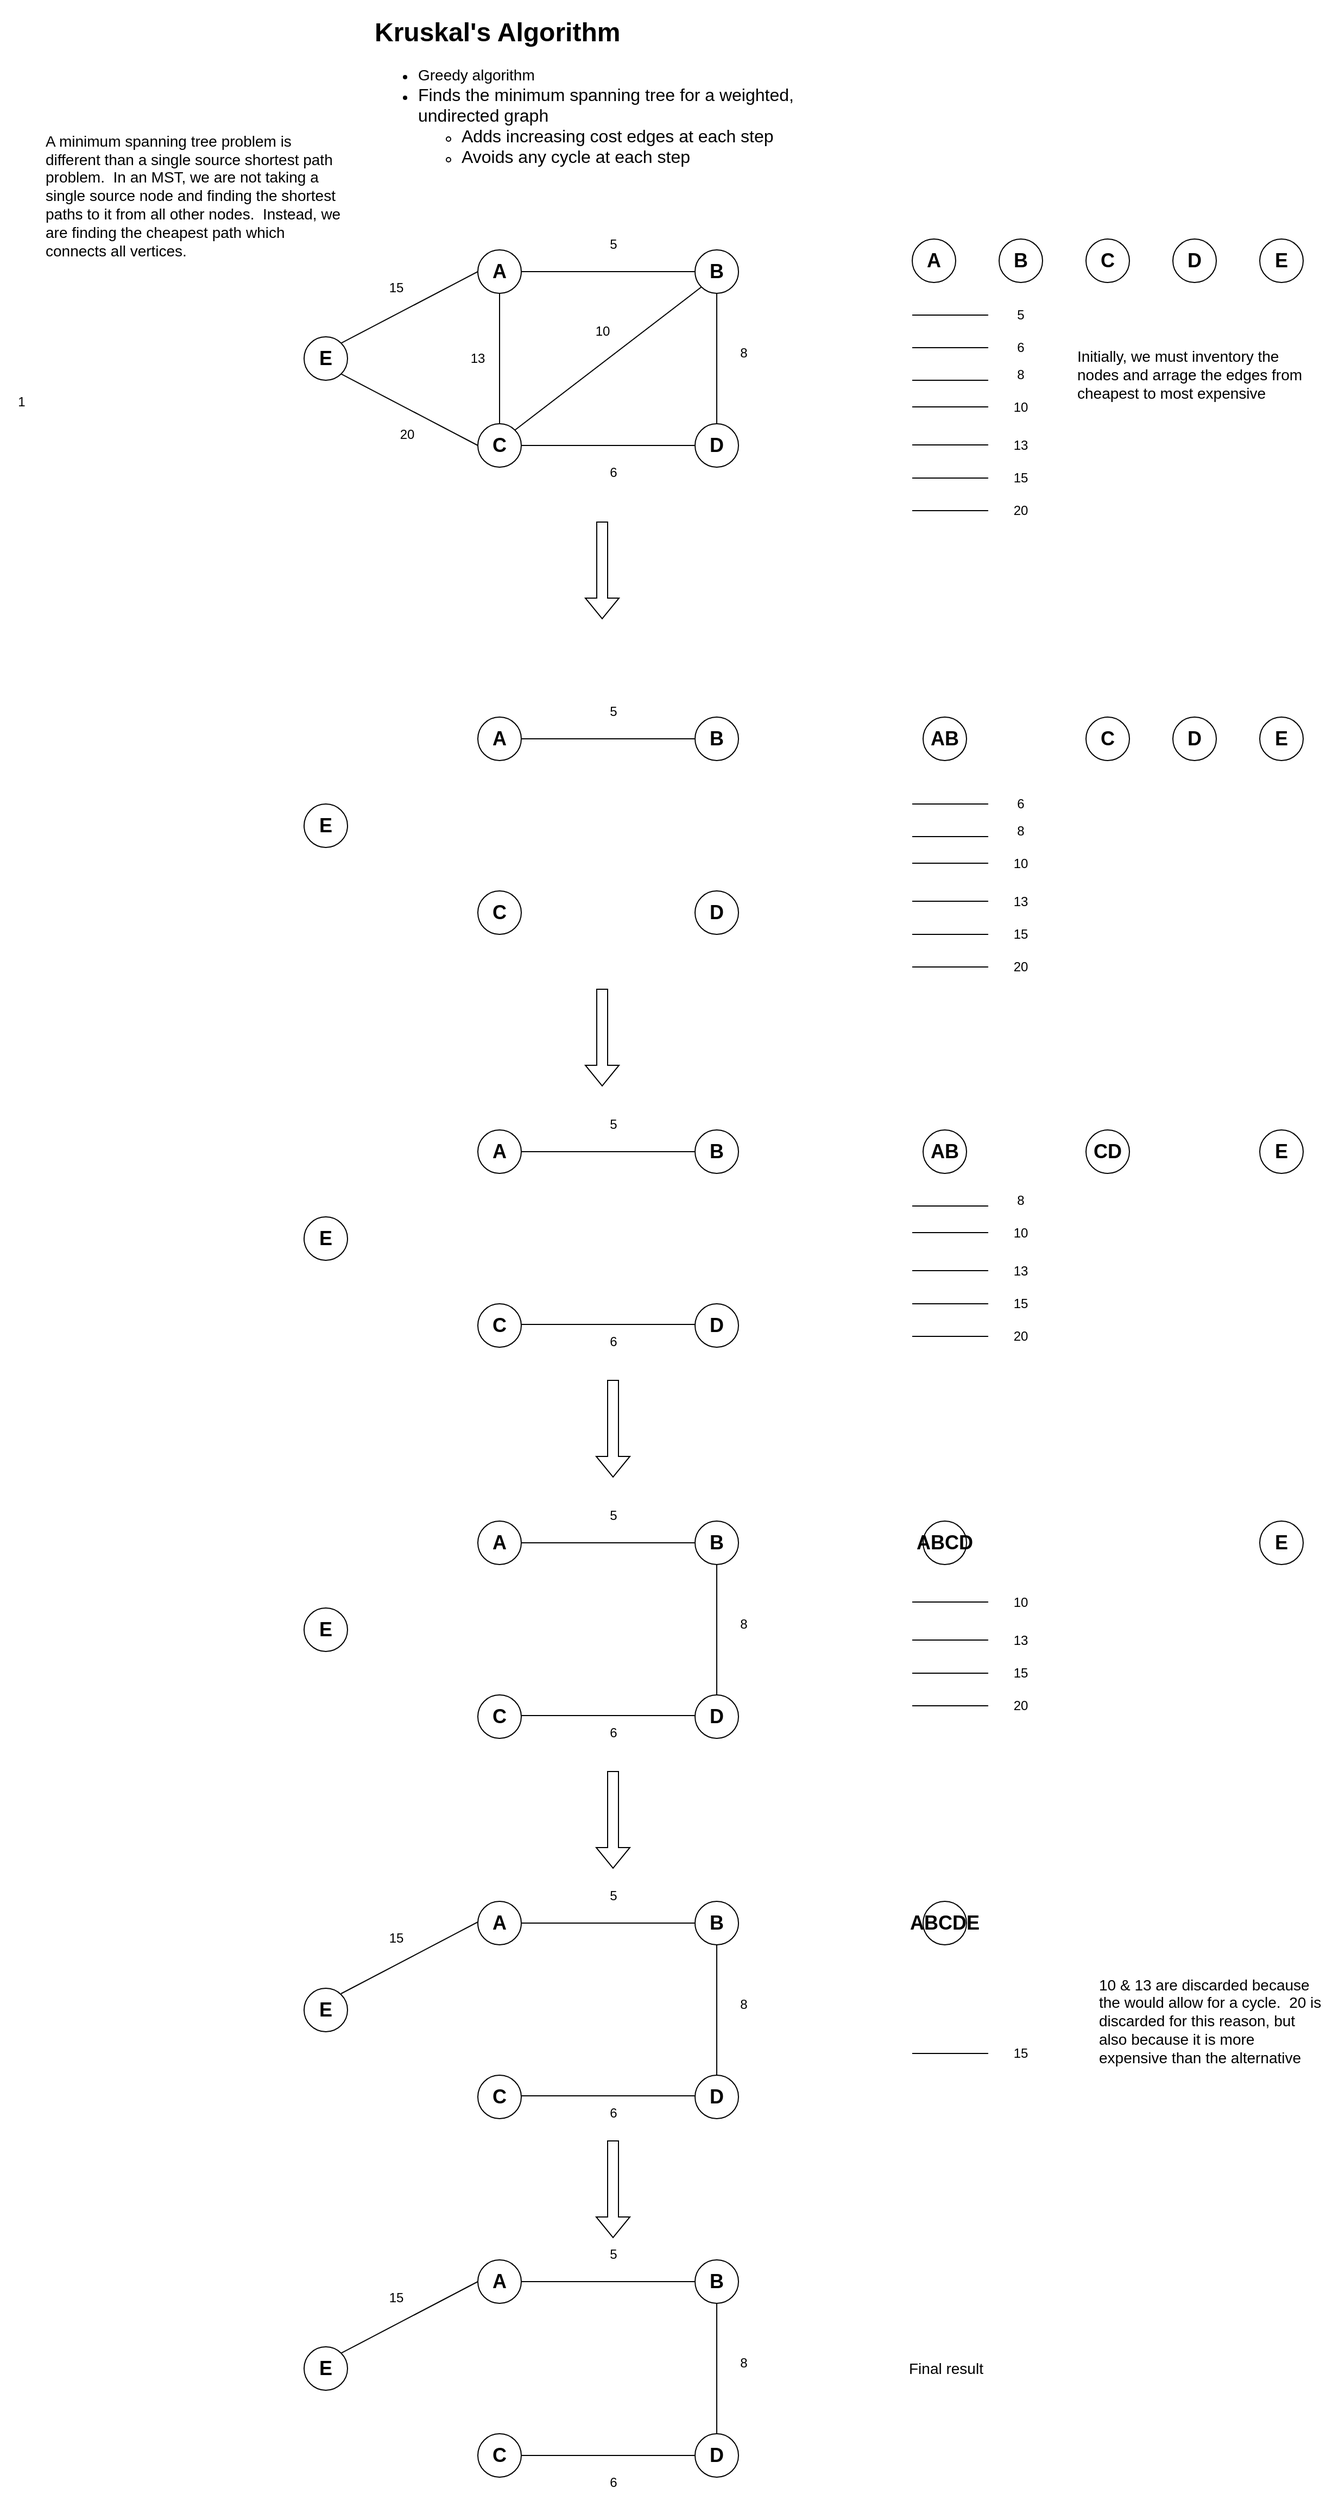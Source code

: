 <mxfile version="22.1.18" type="device">
  <diagram name="Page-1" id="7TTD3cpKinKYoJwU7Lcs">
    <mxGraphModel dx="1315" dy="2018" grid="1" gridSize="10" guides="1" tooltips="1" connect="1" arrows="1" fold="1" page="1" pageScale="1" pageWidth="850" pageHeight="1100" math="0" shadow="0">
      <root>
        <mxCell id="0" />
        <mxCell id="1" parent="0" />
        <mxCell id="F35jx74PrOIdeF3ReqpK-1" value="&lt;h1&gt;Kruskal&#39;s Algorithm&lt;/h1&gt;&lt;p&gt;&lt;/p&gt;&lt;ul&gt;&lt;li&gt;&lt;font style=&quot;font-size: 14px;&quot;&gt;Greedy algorithm&lt;/font&gt;&lt;/li&gt;&lt;li&gt;&lt;font size=&quot;3&quot;&gt;Finds the minimum spanning tree for a weighted, undirected graph&lt;/font&gt;&lt;/li&gt;&lt;ul&gt;&lt;li&gt;&lt;font size=&quot;3&quot;&gt;Adds increasing cost edges at each step&lt;/font&gt;&lt;/li&gt;&lt;li&gt;&lt;font size=&quot;3&quot;&gt;Avoids any cycle at each step&lt;/font&gt;&lt;/li&gt;&lt;/ul&gt;&lt;/ul&gt;&lt;p&gt;&lt;/p&gt;" style="text;html=1;strokeColor=none;fillColor=none;spacing=5;spacingTop=-20;whiteSpace=wrap;overflow=hidden;rounded=0;" parent="1" vertex="1">
          <mxGeometry x="340" y="-20" width="410" height="160" as="geometry" />
        </mxCell>
        <mxCell id="PL-AgUQmlZ-1JZNhK2am-4" style="rounded=0;orthogonalLoop=1;jettySize=auto;html=1;exitX=0.5;exitY=1;exitDx=0;exitDy=0;entryX=0.5;entryY=0;entryDx=0;entryDy=0;endArrow=none;endFill=0;" parent="1" source="F35jx74PrOIdeF3ReqpK-2" target="F35jx74PrOIdeF3ReqpK-11" edge="1">
          <mxGeometry relative="1" as="geometry" />
        </mxCell>
        <mxCell id="F35jx74PrOIdeF3ReqpK-2" value="&lt;font style=&quot;font-size: 18px;&quot;&gt;&lt;b&gt;B&lt;/b&gt;&lt;/font&gt;" style="ellipse;whiteSpace=wrap;html=1;aspect=fixed;" parent="1" vertex="1">
          <mxGeometry x="640" y="200" width="40" height="40" as="geometry" />
        </mxCell>
        <mxCell id="PL-AgUQmlZ-1JZNhK2am-3" style="rounded=0;orthogonalLoop=1;jettySize=auto;html=1;exitX=1;exitY=0.5;exitDx=0;exitDy=0;entryX=0;entryY=0.5;entryDx=0;entryDy=0;endArrow=none;endFill=0;" parent="1" source="F35jx74PrOIdeF3ReqpK-5" target="F35jx74PrOIdeF3ReqpK-11" edge="1">
          <mxGeometry relative="1" as="geometry" />
        </mxCell>
        <mxCell id="w3LlIIUNzbDRQgeO9Z__-14" style="rounded=0;orthogonalLoop=1;jettySize=auto;html=1;exitX=1;exitY=0;exitDx=0;exitDy=0;entryX=0;entryY=1;entryDx=0;entryDy=0;endArrow=none;endFill=0;" edge="1" parent="1" source="F35jx74PrOIdeF3ReqpK-5" target="F35jx74PrOIdeF3ReqpK-2">
          <mxGeometry relative="1" as="geometry" />
        </mxCell>
        <mxCell id="F35jx74PrOIdeF3ReqpK-5" value="&lt;font style=&quot;font-size: 18px;&quot;&gt;&lt;b&gt;C&lt;/b&gt;&lt;/font&gt;" style="ellipse;whiteSpace=wrap;html=1;aspect=fixed;" parent="1" vertex="1">
          <mxGeometry x="440" y="360" width="40" height="40" as="geometry" />
        </mxCell>
        <mxCell id="w3LlIIUNzbDRQgeO9Z__-1" style="rounded=0;orthogonalLoop=1;jettySize=auto;html=1;exitX=1;exitY=0;exitDx=0;exitDy=0;entryX=0;entryY=0.5;entryDx=0;entryDy=0;endArrow=none;endFill=0;" edge="1" parent="1" source="F35jx74PrOIdeF3ReqpK-8" target="F35jx74PrOIdeF3ReqpK-9">
          <mxGeometry relative="1" as="geometry" />
        </mxCell>
        <mxCell id="w3LlIIUNzbDRQgeO9Z__-3" style="rounded=0;orthogonalLoop=1;jettySize=auto;html=1;exitX=1;exitY=1;exitDx=0;exitDy=0;entryX=0;entryY=0.5;entryDx=0;entryDy=0;endArrow=none;endFill=0;" edge="1" parent="1" source="F35jx74PrOIdeF3ReqpK-8" target="F35jx74PrOIdeF3ReqpK-5">
          <mxGeometry relative="1" as="geometry" />
        </mxCell>
        <mxCell id="F35jx74PrOIdeF3ReqpK-8" value="&lt;font style=&quot;font-size: 18px;&quot;&gt;&lt;b&gt;E&lt;/b&gt;&lt;/font&gt;" style="ellipse;whiteSpace=wrap;html=1;aspect=fixed;" parent="1" vertex="1">
          <mxGeometry x="280" y="280" width="40" height="40" as="geometry" />
        </mxCell>
        <mxCell id="PL-AgUQmlZ-1JZNhK2am-1" style="rounded=0;orthogonalLoop=1;jettySize=auto;html=1;exitX=1;exitY=0.5;exitDx=0;exitDy=0;entryX=0;entryY=0.5;entryDx=0;entryDy=0;endArrow=none;endFill=0;" parent="1" source="F35jx74PrOIdeF3ReqpK-9" target="F35jx74PrOIdeF3ReqpK-2" edge="1">
          <mxGeometry relative="1" as="geometry" />
        </mxCell>
        <mxCell id="PL-AgUQmlZ-1JZNhK2am-2" style="rounded=0;orthogonalLoop=1;jettySize=auto;html=1;exitX=0.5;exitY=1;exitDx=0;exitDy=0;entryX=0.5;entryY=0;entryDx=0;entryDy=0;endArrow=none;endFill=0;" parent="1" source="F35jx74PrOIdeF3ReqpK-9" target="F35jx74PrOIdeF3ReqpK-5" edge="1">
          <mxGeometry relative="1" as="geometry" />
        </mxCell>
        <mxCell id="F35jx74PrOIdeF3ReqpK-9" value="&lt;font style=&quot;font-size: 18px;&quot;&gt;&lt;b&gt;A&lt;/b&gt;&lt;/font&gt;" style="ellipse;whiteSpace=wrap;html=1;aspect=fixed;" parent="1" vertex="1">
          <mxGeometry x="440" y="200" width="40" height="40" as="geometry" />
        </mxCell>
        <mxCell id="F35jx74PrOIdeF3ReqpK-11" value="&lt;font style=&quot;font-size: 18px;&quot;&gt;&lt;b&gt;D&lt;/b&gt;&lt;/font&gt;" style="ellipse;whiteSpace=wrap;html=1;aspect=fixed;" parent="1" vertex="1">
          <mxGeometry x="640" y="360" width="40" height="40" as="geometry" />
        </mxCell>
        <mxCell id="F35jx74PrOIdeF3ReqpK-105" value="1" style="text;html=1;strokeColor=none;fillColor=none;align=center;verticalAlign=middle;whiteSpace=wrap;rounded=0;" parent="1" vertex="1">
          <mxGeometry y="325" width="40" height="30" as="geometry" />
        </mxCell>
        <mxCell id="w3LlIIUNzbDRQgeO9Z__-4" value="15" style="text;html=1;strokeColor=none;fillColor=none;align=center;verticalAlign=middle;whiteSpace=wrap;rounded=0;" vertex="1" parent="1">
          <mxGeometry x="350" y="220" width="30" height="30" as="geometry" />
        </mxCell>
        <mxCell id="w3LlIIUNzbDRQgeO9Z__-7" value="10" style="text;html=1;strokeColor=none;fillColor=none;align=center;verticalAlign=middle;whiteSpace=wrap;rounded=0;" vertex="1" parent="1">
          <mxGeometry x="540" y="260" width="30" height="30" as="geometry" />
        </mxCell>
        <mxCell id="w3LlIIUNzbDRQgeO9Z__-8" value="13" style="text;html=1;strokeColor=none;fillColor=none;align=center;verticalAlign=middle;whiteSpace=wrap;rounded=0;" vertex="1" parent="1">
          <mxGeometry x="425" y="285" width="30" height="30" as="geometry" />
        </mxCell>
        <mxCell id="w3LlIIUNzbDRQgeO9Z__-9" value="20" style="text;html=1;strokeColor=none;fillColor=none;align=center;verticalAlign=middle;whiteSpace=wrap;rounded=0;" vertex="1" parent="1">
          <mxGeometry x="360" y="355" width="30" height="30" as="geometry" />
        </mxCell>
        <mxCell id="w3LlIIUNzbDRQgeO9Z__-10" value="6" style="text;html=1;strokeColor=none;fillColor=none;align=center;verticalAlign=middle;whiteSpace=wrap;rounded=0;" vertex="1" parent="1">
          <mxGeometry x="550" y="390" width="30" height="30" as="geometry" />
        </mxCell>
        <mxCell id="w3LlIIUNzbDRQgeO9Z__-11" value="8" style="text;html=1;strokeColor=none;fillColor=none;align=center;verticalAlign=middle;whiteSpace=wrap;rounded=0;" vertex="1" parent="1">
          <mxGeometry x="670" y="280" width="30" height="30" as="geometry" />
        </mxCell>
        <mxCell id="w3LlIIUNzbDRQgeO9Z__-12" value="5" style="text;html=1;strokeColor=none;fillColor=none;align=center;verticalAlign=middle;whiteSpace=wrap;rounded=0;" vertex="1" parent="1">
          <mxGeometry x="550" y="180" width="30" height="30" as="geometry" />
        </mxCell>
        <mxCell id="w3LlIIUNzbDRQgeO9Z__-15" style="rounded=0;orthogonalLoop=1;jettySize=auto;html=1;exitX=0.5;exitY=1;exitDx=0;exitDy=0;entryX=0.5;entryY=0;entryDx=0;entryDy=0;endArrow=none;endFill=0;" edge="1" parent="1" source="w3LlIIUNzbDRQgeO9Z__-16" target="w3LlIIUNzbDRQgeO9Z__-26">
          <mxGeometry relative="1" as="geometry" />
        </mxCell>
        <mxCell id="w3LlIIUNzbDRQgeO9Z__-16" value="&lt;font style=&quot;font-size: 18px;&quot;&gt;&lt;b&gt;B&lt;/b&gt;&lt;/font&gt;" style="ellipse;whiteSpace=wrap;html=1;aspect=fixed;" vertex="1" parent="1">
          <mxGeometry x="640" y="2050" width="40" height="40" as="geometry" />
        </mxCell>
        <mxCell id="w3LlIIUNzbDRQgeO9Z__-17" style="rounded=0;orthogonalLoop=1;jettySize=auto;html=1;exitX=1;exitY=0.5;exitDx=0;exitDy=0;entryX=0;entryY=0.5;entryDx=0;entryDy=0;endArrow=none;endFill=0;" edge="1" parent="1" source="w3LlIIUNzbDRQgeO9Z__-19" target="w3LlIIUNzbDRQgeO9Z__-26">
          <mxGeometry relative="1" as="geometry" />
        </mxCell>
        <mxCell id="w3LlIIUNzbDRQgeO9Z__-19" value="&lt;font style=&quot;font-size: 18px;&quot;&gt;&lt;b&gt;C&lt;/b&gt;&lt;/font&gt;" style="ellipse;whiteSpace=wrap;html=1;aspect=fixed;" vertex="1" parent="1">
          <mxGeometry x="440" y="2210" width="40" height="40" as="geometry" />
        </mxCell>
        <mxCell id="w3LlIIUNzbDRQgeO9Z__-20" style="rounded=0;orthogonalLoop=1;jettySize=auto;html=1;exitX=1;exitY=0;exitDx=0;exitDy=0;entryX=0;entryY=0.5;entryDx=0;entryDy=0;endArrow=none;endFill=0;" edge="1" parent="1" source="w3LlIIUNzbDRQgeO9Z__-22" target="w3LlIIUNzbDRQgeO9Z__-25">
          <mxGeometry relative="1" as="geometry" />
        </mxCell>
        <mxCell id="w3LlIIUNzbDRQgeO9Z__-22" value="&lt;font style=&quot;font-size: 18px;&quot;&gt;&lt;b&gt;E&lt;/b&gt;&lt;/font&gt;" style="ellipse;whiteSpace=wrap;html=1;aspect=fixed;" vertex="1" parent="1">
          <mxGeometry x="280" y="2130" width="40" height="40" as="geometry" />
        </mxCell>
        <mxCell id="w3LlIIUNzbDRQgeO9Z__-23" style="rounded=0;orthogonalLoop=1;jettySize=auto;html=1;exitX=1;exitY=0.5;exitDx=0;exitDy=0;entryX=0;entryY=0.5;entryDx=0;entryDy=0;endArrow=none;endFill=0;" edge="1" parent="1" source="w3LlIIUNzbDRQgeO9Z__-25" target="w3LlIIUNzbDRQgeO9Z__-16">
          <mxGeometry relative="1" as="geometry" />
        </mxCell>
        <mxCell id="w3LlIIUNzbDRQgeO9Z__-25" value="&lt;font style=&quot;font-size: 18px;&quot;&gt;&lt;b&gt;A&lt;/b&gt;&lt;/font&gt;" style="ellipse;whiteSpace=wrap;html=1;aspect=fixed;" vertex="1" parent="1">
          <mxGeometry x="440" y="2050" width="40" height="40" as="geometry" />
        </mxCell>
        <mxCell id="w3LlIIUNzbDRQgeO9Z__-26" value="&lt;font style=&quot;font-size: 18px;&quot;&gt;&lt;b&gt;D&lt;/b&gt;&lt;/font&gt;" style="ellipse;whiteSpace=wrap;html=1;aspect=fixed;" vertex="1" parent="1">
          <mxGeometry x="640" y="2210" width="40" height="40" as="geometry" />
        </mxCell>
        <mxCell id="w3LlIIUNzbDRQgeO9Z__-27" value="15" style="text;html=1;strokeColor=none;fillColor=none;align=center;verticalAlign=middle;whiteSpace=wrap;rounded=0;" vertex="1" parent="1">
          <mxGeometry x="350" y="2070" width="30" height="30" as="geometry" />
        </mxCell>
        <mxCell id="w3LlIIUNzbDRQgeO9Z__-31" value="6" style="text;html=1;strokeColor=none;fillColor=none;align=center;verticalAlign=middle;whiteSpace=wrap;rounded=0;" vertex="1" parent="1">
          <mxGeometry x="550" y="2240" width="30" height="30" as="geometry" />
        </mxCell>
        <mxCell id="w3LlIIUNzbDRQgeO9Z__-32" value="8" style="text;html=1;strokeColor=none;fillColor=none;align=center;verticalAlign=middle;whiteSpace=wrap;rounded=0;" vertex="1" parent="1">
          <mxGeometry x="670" y="2130" width="30" height="30" as="geometry" />
        </mxCell>
        <mxCell id="w3LlIIUNzbDRQgeO9Z__-33" value="5" style="text;html=1;strokeColor=none;fillColor=none;align=center;verticalAlign=middle;whiteSpace=wrap;rounded=0;" vertex="1" parent="1">
          <mxGeometry x="550" y="2030" width="30" height="30" as="geometry" />
        </mxCell>
        <mxCell id="w3LlIIUNzbDRQgeO9Z__-34" value="" style="shape=flexArrow;endArrow=classic;html=1;rounded=0;" edge="1" parent="1">
          <mxGeometry width="50" height="50" relative="1" as="geometry">
            <mxPoint x="554.5" y="450" as="sourcePoint" />
            <mxPoint x="554.5" y="540" as="targetPoint" />
          </mxGeometry>
        </mxCell>
        <mxCell id="w3LlIIUNzbDRQgeO9Z__-35" value="&lt;font style=&quot;font-size: 14px;&quot;&gt;A minimum spanning tree problem is different than a single source shortest path problem.&amp;nbsp; In an MST, we are not taking a single source node and finding the shortest paths to it from all other nodes.&amp;nbsp; Instead, we are finding the cheapest path which connects all vertices.&lt;/font&gt;" style="text;html=1;strokeColor=none;fillColor=none;align=left;verticalAlign=middle;whiteSpace=wrap;rounded=0;" vertex="1" parent="1">
          <mxGeometry x="40" y="80" width="280" height="140" as="geometry" />
        </mxCell>
        <mxCell id="w3LlIIUNzbDRQgeO9Z__-36" value="&lt;font style=&quot;font-size: 18px;&quot;&gt;&lt;b&gt;A&lt;/b&gt;&lt;/font&gt;" style="ellipse;whiteSpace=wrap;html=1;aspect=fixed;" vertex="1" parent="1">
          <mxGeometry x="840" y="190" width="40" height="40" as="geometry" />
        </mxCell>
        <mxCell id="w3LlIIUNzbDRQgeO9Z__-37" value="&lt;font style=&quot;font-size: 18px;&quot;&gt;&lt;b&gt;B&lt;/b&gt;&lt;/font&gt;" style="ellipse;whiteSpace=wrap;html=1;aspect=fixed;" vertex="1" parent="1">
          <mxGeometry x="920" y="190" width="40" height="40" as="geometry" />
        </mxCell>
        <mxCell id="w3LlIIUNzbDRQgeO9Z__-39" value="&lt;font style=&quot;font-size: 18px;&quot;&gt;&lt;b&gt;C&lt;/b&gt;&lt;/font&gt;" style="ellipse;whiteSpace=wrap;html=1;aspect=fixed;" vertex="1" parent="1">
          <mxGeometry x="1000" y="190" width="40" height="40" as="geometry" />
        </mxCell>
        <mxCell id="w3LlIIUNzbDRQgeO9Z__-40" value="&lt;font style=&quot;font-size: 18px;&quot;&gt;&lt;b&gt;D&lt;/b&gt;&lt;/font&gt;" style="ellipse;whiteSpace=wrap;html=1;aspect=fixed;" vertex="1" parent="1">
          <mxGeometry x="1080" y="190" width="40" height="40" as="geometry" />
        </mxCell>
        <mxCell id="w3LlIIUNzbDRQgeO9Z__-41" value="&lt;font style=&quot;font-size: 18px;&quot;&gt;&lt;b&gt;E&lt;/b&gt;&lt;/font&gt;" style="ellipse;whiteSpace=wrap;html=1;aspect=fixed;" vertex="1" parent="1">
          <mxGeometry x="1160" y="190" width="40" height="40" as="geometry" />
        </mxCell>
        <mxCell id="w3LlIIUNzbDRQgeO9Z__-42" value="" style="endArrow=none;html=1;rounded=0;" edge="1" parent="1">
          <mxGeometry width="50" height="50" relative="1" as="geometry">
            <mxPoint x="840" y="260" as="sourcePoint" />
            <mxPoint x="910" y="260" as="targetPoint" />
          </mxGeometry>
        </mxCell>
        <mxCell id="w3LlIIUNzbDRQgeO9Z__-44" value="" style="endArrow=none;html=1;rounded=0;" edge="1" parent="1">
          <mxGeometry width="50" height="50" relative="1" as="geometry">
            <mxPoint x="840" y="320" as="sourcePoint" />
            <mxPoint x="910" y="320" as="targetPoint" />
          </mxGeometry>
        </mxCell>
        <mxCell id="w3LlIIUNzbDRQgeO9Z__-45" value="" style="endArrow=none;html=1;rounded=0;" edge="1" parent="1">
          <mxGeometry width="50" height="50" relative="1" as="geometry">
            <mxPoint x="840" y="290" as="sourcePoint" />
            <mxPoint x="910" y="290" as="targetPoint" />
          </mxGeometry>
        </mxCell>
        <mxCell id="w3LlIIUNzbDRQgeO9Z__-46" value="" style="endArrow=none;html=1;rounded=0;" edge="1" parent="1">
          <mxGeometry width="50" height="50" relative="1" as="geometry">
            <mxPoint x="840" y="344.5" as="sourcePoint" />
            <mxPoint x="910" y="344.5" as="targetPoint" />
          </mxGeometry>
        </mxCell>
        <mxCell id="w3LlIIUNzbDRQgeO9Z__-47" value="" style="endArrow=none;html=1;rounded=0;" edge="1" parent="1">
          <mxGeometry width="50" height="50" relative="1" as="geometry">
            <mxPoint x="840" y="410" as="sourcePoint" />
            <mxPoint x="910" y="410" as="targetPoint" />
          </mxGeometry>
        </mxCell>
        <mxCell id="w3LlIIUNzbDRQgeO9Z__-48" value="" style="endArrow=none;html=1;rounded=0;" edge="1" parent="1">
          <mxGeometry width="50" height="50" relative="1" as="geometry">
            <mxPoint x="840" y="440" as="sourcePoint" />
            <mxPoint x="910" y="440" as="targetPoint" />
          </mxGeometry>
        </mxCell>
        <mxCell id="w3LlIIUNzbDRQgeO9Z__-49" value="" style="endArrow=none;html=1;rounded=0;" edge="1" parent="1">
          <mxGeometry width="50" height="50" relative="1" as="geometry">
            <mxPoint x="840" y="379.5" as="sourcePoint" />
            <mxPoint x="910" y="379.5" as="targetPoint" />
          </mxGeometry>
        </mxCell>
        <mxCell id="w3LlIIUNzbDRQgeO9Z__-50" value="6" style="text;html=1;strokeColor=none;fillColor=none;align=center;verticalAlign=middle;whiteSpace=wrap;rounded=0;" vertex="1" parent="1">
          <mxGeometry x="920" y="280" width="40" height="20" as="geometry" />
        </mxCell>
        <mxCell id="w3LlIIUNzbDRQgeO9Z__-51" value="8" style="text;html=1;strokeColor=none;fillColor=none;align=center;verticalAlign=middle;whiteSpace=wrap;rounded=0;" vertex="1" parent="1">
          <mxGeometry x="920" y="305" width="40" height="20" as="geometry" />
        </mxCell>
        <mxCell id="w3LlIIUNzbDRQgeO9Z__-52" value="5" style="text;html=1;strokeColor=none;fillColor=none;align=center;verticalAlign=middle;whiteSpace=wrap;rounded=0;" vertex="1" parent="1">
          <mxGeometry x="920" y="250" width="40" height="20" as="geometry" />
        </mxCell>
        <mxCell id="w3LlIIUNzbDRQgeO9Z__-53" value="20" style="text;html=1;strokeColor=none;fillColor=none;align=center;verticalAlign=middle;whiteSpace=wrap;rounded=0;" vertex="1" parent="1">
          <mxGeometry x="920" y="430" width="40" height="20" as="geometry" />
        </mxCell>
        <mxCell id="w3LlIIUNzbDRQgeO9Z__-54" value="10" style="text;html=1;strokeColor=none;fillColor=none;align=center;verticalAlign=middle;whiteSpace=wrap;rounded=0;" vertex="1" parent="1">
          <mxGeometry x="920" y="335" width="40" height="20" as="geometry" />
        </mxCell>
        <mxCell id="w3LlIIUNzbDRQgeO9Z__-55" value="15" style="text;html=1;strokeColor=none;fillColor=none;align=center;verticalAlign=middle;whiteSpace=wrap;rounded=0;" vertex="1" parent="1">
          <mxGeometry x="920" y="400" width="40" height="20" as="geometry" />
        </mxCell>
        <mxCell id="w3LlIIUNzbDRQgeO9Z__-56" value="13" style="text;html=1;strokeColor=none;fillColor=none;align=center;verticalAlign=middle;whiteSpace=wrap;rounded=0;" vertex="1" parent="1">
          <mxGeometry x="920" y="370" width="40" height="20" as="geometry" />
        </mxCell>
        <mxCell id="w3LlIIUNzbDRQgeO9Z__-57" value="Initially, we must inventory the nodes and arrage the edges from cheapest to most expensive" style="text;html=1;strokeColor=none;fillColor=none;align=left;verticalAlign=middle;whiteSpace=wrap;rounded=0;fontSize=14;" vertex="1" parent="1">
          <mxGeometry x="990" y="265" width="210" height="100" as="geometry" />
        </mxCell>
        <mxCell id="w3LlIIUNzbDRQgeO9Z__-59" value="&lt;font style=&quot;font-size: 18px;&quot;&gt;&lt;b&gt;B&lt;/b&gt;&lt;/font&gt;" style="ellipse;whiteSpace=wrap;html=1;aspect=fixed;" vertex="1" parent="1">
          <mxGeometry x="640" y="630" width="40" height="40" as="geometry" />
        </mxCell>
        <mxCell id="w3LlIIUNzbDRQgeO9Z__-62" value="&lt;font style=&quot;font-size: 18px;&quot;&gt;&lt;b&gt;C&lt;/b&gt;&lt;/font&gt;" style="ellipse;whiteSpace=wrap;html=1;aspect=fixed;" vertex="1" parent="1">
          <mxGeometry x="440" y="790" width="40" height="40" as="geometry" />
        </mxCell>
        <mxCell id="w3LlIIUNzbDRQgeO9Z__-65" value="&lt;font style=&quot;font-size: 18px;&quot;&gt;&lt;b&gt;E&lt;/b&gt;&lt;/font&gt;" style="ellipse;whiteSpace=wrap;html=1;aspect=fixed;" vertex="1" parent="1">
          <mxGeometry x="280" y="710" width="40" height="40" as="geometry" />
        </mxCell>
        <mxCell id="w3LlIIUNzbDRQgeO9Z__-68" value="&lt;font style=&quot;font-size: 18px;&quot;&gt;&lt;b&gt;A&lt;/b&gt;&lt;/font&gt;" style="ellipse;whiteSpace=wrap;html=1;aspect=fixed;" vertex="1" parent="1">
          <mxGeometry x="440" y="630" width="40" height="40" as="geometry" />
        </mxCell>
        <mxCell id="w3LlIIUNzbDRQgeO9Z__-69" value="&lt;font style=&quot;font-size: 18px;&quot;&gt;&lt;b&gt;D&lt;/b&gt;&lt;/font&gt;" style="ellipse;whiteSpace=wrap;html=1;aspect=fixed;" vertex="1" parent="1">
          <mxGeometry x="640" y="790" width="40" height="40" as="geometry" />
        </mxCell>
        <mxCell id="w3LlIIUNzbDRQgeO9Z__-77" value="&lt;font style=&quot;font-size: 18px;&quot;&gt;&lt;b&gt;B&lt;/b&gt;&lt;/font&gt;" style="ellipse;whiteSpace=wrap;html=1;aspect=fixed;" vertex="1" parent="1">
          <mxGeometry x="640" y="1010" width="40" height="40" as="geometry" />
        </mxCell>
        <mxCell id="w3LlIIUNzbDRQgeO9Z__-78" value="&lt;font style=&quot;font-size: 18px;&quot;&gt;&lt;b&gt;C&lt;/b&gt;&lt;/font&gt;" style="ellipse;whiteSpace=wrap;html=1;aspect=fixed;" vertex="1" parent="1">
          <mxGeometry x="440" y="1170" width="40" height="40" as="geometry" />
        </mxCell>
        <mxCell id="w3LlIIUNzbDRQgeO9Z__-79" value="&lt;font style=&quot;font-size: 18px;&quot;&gt;&lt;b&gt;E&lt;/b&gt;&lt;/font&gt;" style="ellipse;whiteSpace=wrap;html=1;aspect=fixed;" vertex="1" parent="1">
          <mxGeometry x="280" y="1090" width="40" height="40" as="geometry" />
        </mxCell>
        <mxCell id="w3LlIIUNzbDRQgeO9Z__-80" value="&lt;font style=&quot;font-size: 18px;&quot;&gt;&lt;b&gt;A&lt;/b&gt;&lt;/font&gt;" style="ellipse;whiteSpace=wrap;html=1;aspect=fixed;" vertex="1" parent="1">
          <mxGeometry x="440" y="1010" width="40" height="40" as="geometry" />
        </mxCell>
        <mxCell id="w3LlIIUNzbDRQgeO9Z__-81" value="&lt;font style=&quot;font-size: 18px;&quot;&gt;&lt;b&gt;D&lt;/b&gt;&lt;/font&gt;" style="ellipse;whiteSpace=wrap;html=1;aspect=fixed;" vertex="1" parent="1">
          <mxGeometry x="640" y="1170" width="40" height="40" as="geometry" />
        </mxCell>
        <mxCell id="w3LlIIUNzbDRQgeO9Z__-82" value="&lt;font style=&quot;font-size: 18px;&quot;&gt;&lt;b&gt;B&lt;/b&gt;&lt;/font&gt;" style="ellipse;whiteSpace=wrap;html=1;aspect=fixed;" vertex="1" parent="1">
          <mxGeometry x="640" y="1370" width="40" height="40" as="geometry" />
        </mxCell>
        <mxCell id="w3LlIIUNzbDRQgeO9Z__-83" value="&lt;font style=&quot;font-size: 18px;&quot;&gt;&lt;b&gt;C&lt;/b&gt;&lt;/font&gt;" style="ellipse;whiteSpace=wrap;html=1;aspect=fixed;" vertex="1" parent="1">
          <mxGeometry x="440" y="1530" width="40" height="40" as="geometry" />
        </mxCell>
        <mxCell id="w3LlIIUNzbDRQgeO9Z__-84" value="&lt;font style=&quot;font-size: 18px;&quot;&gt;&lt;b&gt;E&lt;/b&gt;&lt;/font&gt;" style="ellipse;whiteSpace=wrap;html=1;aspect=fixed;" vertex="1" parent="1">
          <mxGeometry x="280" y="1450" width="40" height="40" as="geometry" />
        </mxCell>
        <mxCell id="w3LlIIUNzbDRQgeO9Z__-85" value="&lt;font style=&quot;font-size: 18px;&quot;&gt;&lt;b&gt;A&lt;/b&gt;&lt;/font&gt;" style="ellipse;whiteSpace=wrap;html=1;aspect=fixed;" vertex="1" parent="1">
          <mxGeometry x="440" y="1370" width="40" height="40" as="geometry" />
        </mxCell>
        <mxCell id="w3LlIIUNzbDRQgeO9Z__-86" value="&lt;font style=&quot;font-size: 18px;&quot;&gt;&lt;b&gt;D&lt;/b&gt;&lt;/font&gt;" style="ellipse;whiteSpace=wrap;html=1;aspect=fixed;" vertex="1" parent="1">
          <mxGeometry x="640" y="1530" width="40" height="40" as="geometry" />
        </mxCell>
        <mxCell id="w3LlIIUNzbDRQgeO9Z__-92" style="rounded=0;orthogonalLoop=1;jettySize=auto;html=1;exitX=1;exitY=0.5;exitDx=0;exitDy=0;entryX=0;entryY=0.5;entryDx=0;entryDy=0;endArrow=none;endFill=0;" edge="1" parent="1">
          <mxGeometry relative="1" as="geometry">
            <mxPoint x="480" y="650" as="sourcePoint" />
            <mxPoint x="640" y="650" as="targetPoint" />
          </mxGeometry>
        </mxCell>
        <mxCell id="w3LlIIUNzbDRQgeO9Z__-93" value="5" style="text;html=1;strokeColor=none;fillColor=none;align=center;verticalAlign=middle;whiteSpace=wrap;rounded=0;" vertex="1" parent="1">
          <mxGeometry x="550" y="610" width="30" height="30" as="geometry" />
        </mxCell>
        <mxCell id="w3LlIIUNzbDRQgeO9Z__-94" value="&lt;font style=&quot;font-size: 18px;&quot;&gt;&lt;b&gt;AB&lt;/b&gt;&lt;/font&gt;" style="ellipse;whiteSpace=wrap;html=1;aspect=fixed;" vertex="1" parent="1">
          <mxGeometry x="850" y="630" width="40" height="40" as="geometry" />
        </mxCell>
        <mxCell id="w3LlIIUNzbDRQgeO9Z__-97" value="" style="endArrow=none;html=1;rounded=0;" edge="1" parent="1">
          <mxGeometry width="50" height="50" relative="1" as="geometry">
            <mxPoint x="840" y="740" as="sourcePoint" />
            <mxPoint x="910" y="740" as="targetPoint" />
          </mxGeometry>
        </mxCell>
        <mxCell id="w3LlIIUNzbDRQgeO9Z__-98" value="" style="endArrow=none;html=1;rounded=0;" edge="1" parent="1">
          <mxGeometry width="50" height="50" relative="1" as="geometry">
            <mxPoint x="840" y="710" as="sourcePoint" />
            <mxPoint x="910" y="710" as="targetPoint" />
          </mxGeometry>
        </mxCell>
        <mxCell id="w3LlIIUNzbDRQgeO9Z__-99" value="" style="endArrow=none;html=1;rounded=0;" edge="1" parent="1">
          <mxGeometry width="50" height="50" relative="1" as="geometry">
            <mxPoint x="840" y="764.5" as="sourcePoint" />
            <mxPoint x="910" y="764.5" as="targetPoint" />
          </mxGeometry>
        </mxCell>
        <mxCell id="w3LlIIUNzbDRQgeO9Z__-100" value="" style="endArrow=none;html=1;rounded=0;" edge="1" parent="1">
          <mxGeometry width="50" height="50" relative="1" as="geometry">
            <mxPoint x="840" y="830" as="sourcePoint" />
            <mxPoint x="910" y="830" as="targetPoint" />
          </mxGeometry>
        </mxCell>
        <mxCell id="w3LlIIUNzbDRQgeO9Z__-101" value="" style="endArrow=none;html=1;rounded=0;" edge="1" parent="1">
          <mxGeometry width="50" height="50" relative="1" as="geometry">
            <mxPoint x="840" y="860" as="sourcePoint" />
            <mxPoint x="910" y="860" as="targetPoint" />
          </mxGeometry>
        </mxCell>
        <mxCell id="w3LlIIUNzbDRQgeO9Z__-102" value="" style="endArrow=none;html=1;rounded=0;" edge="1" parent="1">
          <mxGeometry width="50" height="50" relative="1" as="geometry">
            <mxPoint x="840" y="799.5" as="sourcePoint" />
            <mxPoint x="910" y="799.5" as="targetPoint" />
          </mxGeometry>
        </mxCell>
        <mxCell id="w3LlIIUNzbDRQgeO9Z__-103" value="6" style="text;html=1;strokeColor=none;fillColor=none;align=center;verticalAlign=middle;whiteSpace=wrap;rounded=0;" vertex="1" parent="1">
          <mxGeometry x="920" y="700" width="40" height="20" as="geometry" />
        </mxCell>
        <mxCell id="w3LlIIUNzbDRQgeO9Z__-104" value="8" style="text;html=1;strokeColor=none;fillColor=none;align=center;verticalAlign=middle;whiteSpace=wrap;rounded=0;" vertex="1" parent="1">
          <mxGeometry x="920" y="725" width="40" height="20" as="geometry" />
        </mxCell>
        <mxCell id="w3LlIIUNzbDRQgeO9Z__-106" value="20" style="text;html=1;strokeColor=none;fillColor=none;align=center;verticalAlign=middle;whiteSpace=wrap;rounded=0;" vertex="1" parent="1">
          <mxGeometry x="920" y="850" width="40" height="20" as="geometry" />
        </mxCell>
        <mxCell id="w3LlIIUNzbDRQgeO9Z__-107" value="10" style="text;html=1;strokeColor=none;fillColor=none;align=center;verticalAlign=middle;whiteSpace=wrap;rounded=0;" vertex="1" parent="1">
          <mxGeometry x="920" y="755" width="40" height="20" as="geometry" />
        </mxCell>
        <mxCell id="w3LlIIUNzbDRQgeO9Z__-108" value="15" style="text;html=1;strokeColor=none;fillColor=none;align=center;verticalAlign=middle;whiteSpace=wrap;rounded=0;" vertex="1" parent="1">
          <mxGeometry x="920" y="820" width="40" height="20" as="geometry" />
        </mxCell>
        <mxCell id="w3LlIIUNzbDRQgeO9Z__-109" value="13" style="text;html=1;strokeColor=none;fillColor=none;align=center;verticalAlign=middle;whiteSpace=wrap;rounded=0;" vertex="1" parent="1">
          <mxGeometry x="920" y="790" width="40" height="20" as="geometry" />
        </mxCell>
        <mxCell id="w3LlIIUNzbDRQgeO9Z__-110" value="&lt;font style=&quot;font-size: 18px;&quot;&gt;&lt;b&gt;C&lt;/b&gt;&lt;/font&gt;" style="ellipse;whiteSpace=wrap;html=1;aspect=fixed;" vertex="1" parent="1">
          <mxGeometry x="1000" y="630" width="40" height="40" as="geometry" />
        </mxCell>
        <mxCell id="w3LlIIUNzbDRQgeO9Z__-111" value="&lt;font style=&quot;font-size: 18px;&quot;&gt;&lt;b&gt;D&lt;/b&gt;&lt;/font&gt;" style="ellipse;whiteSpace=wrap;html=1;aspect=fixed;" vertex="1" parent="1">
          <mxGeometry x="1080" y="630" width="40" height="40" as="geometry" />
        </mxCell>
        <mxCell id="w3LlIIUNzbDRQgeO9Z__-112" value="&lt;font style=&quot;font-size: 18px;&quot;&gt;&lt;b&gt;E&lt;/b&gt;&lt;/font&gt;" style="ellipse;whiteSpace=wrap;html=1;aspect=fixed;" vertex="1" parent="1">
          <mxGeometry x="1160" y="630" width="40" height="40" as="geometry" />
        </mxCell>
        <mxCell id="w3LlIIUNzbDRQgeO9Z__-113" value="" style="shape=flexArrow;endArrow=classic;html=1;rounded=0;" edge="1" parent="1">
          <mxGeometry width="50" height="50" relative="1" as="geometry">
            <mxPoint x="554.5" y="880" as="sourcePoint" />
            <mxPoint x="554.5" y="970" as="targetPoint" />
          </mxGeometry>
        </mxCell>
        <mxCell id="w3LlIIUNzbDRQgeO9Z__-114" style="rounded=0;orthogonalLoop=1;jettySize=auto;html=1;exitX=1;exitY=0.5;exitDx=0;exitDy=0;entryX=0;entryY=0.5;entryDx=0;entryDy=0;endArrow=none;endFill=0;" edge="1" parent="1">
          <mxGeometry relative="1" as="geometry">
            <mxPoint x="480" y="1030" as="sourcePoint" />
            <mxPoint x="640" y="1030" as="targetPoint" />
          </mxGeometry>
        </mxCell>
        <mxCell id="w3LlIIUNzbDRQgeO9Z__-115" value="5" style="text;html=1;strokeColor=none;fillColor=none;align=center;verticalAlign=middle;whiteSpace=wrap;rounded=0;" vertex="1" parent="1">
          <mxGeometry x="550" y="990" width="30" height="30" as="geometry" />
        </mxCell>
        <mxCell id="w3LlIIUNzbDRQgeO9Z__-116" value="&lt;font style=&quot;font-size: 18px;&quot;&gt;&lt;b&gt;AB&lt;/b&gt;&lt;/font&gt;" style="ellipse;whiteSpace=wrap;html=1;aspect=fixed;" vertex="1" parent="1">
          <mxGeometry x="850" y="1010" width="40" height="40" as="geometry" />
        </mxCell>
        <mxCell id="w3LlIIUNzbDRQgeO9Z__-117" value="" style="endArrow=none;html=1;rounded=0;" edge="1" parent="1">
          <mxGeometry width="50" height="50" relative="1" as="geometry">
            <mxPoint x="840" y="1080" as="sourcePoint" />
            <mxPoint x="910" y="1080" as="targetPoint" />
          </mxGeometry>
        </mxCell>
        <mxCell id="w3LlIIUNzbDRQgeO9Z__-119" value="" style="endArrow=none;html=1;rounded=0;" edge="1" parent="1">
          <mxGeometry width="50" height="50" relative="1" as="geometry">
            <mxPoint x="840" y="1104.5" as="sourcePoint" />
            <mxPoint x="910" y="1104.5" as="targetPoint" />
          </mxGeometry>
        </mxCell>
        <mxCell id="w3LlIIUNzbDRQgeO9Z__-120" value="" style="endArrow=none;html=1;rounded=0;" edge="1" parent="1">
          <mxGeometry width="50" height="50" relative="1" as="geometry">
            <mxPoint x="840" y="1170" as="sourcePoint" />
            <mxPoint x="910" y="1170" as="targetPoint" />
          </mxGeometry>
        </mxCell>
        <mxCell id="w3LlIIUNzbDRQgeO9Z__-121" value="" style="endArrow=none;html=1;rounded=0;" edge="1" parent="1">
          <mxGeometry width="50" height="50" relative="1" as="geometry">
            <mxPoint x="840" y="1200" as="sourcePoint" />
            <mxPoint x="910" y="1200" as="targetPoint" />
          </mxGeometry>
        </mxCell>
        <mxCell id="w3LlIIUNzbDRQgeO9Z__-122" value="" style="endArrow=none;html=1;rounded=0;" edge="1" parent="1">
          <mxGeometry width="50" height="50" relative="1" as="geometry">
            <mxPoint x="840" y="1139.5" as="sourcePoint" />
            <mxPoint x="910" y="1139.5" as="targetPoint" />
          </mxGeometry>
        </mxCell>
        <mxCell id="w3LlIIUNzbDRQgeO9Z__-124" value="8" style="text;html=1;strokeColor=none;fillColor=none;align=center;verticalAlign=middle;whiteSpace=wrap;rounded=0;" vertex="1" parent="1">
          <mxGeometry x="920" y="1065" width="40" height="20" as="geometry" />
        </mxCell>
        <mxCell id="w3LlIIUNzbDRQgeO9Z__-125" value="20" style="text;html=1;strokeColor=none;fillColor=none;align=center;verticalAlign=middle;whiteSpace=wrap;rounded=0;" vertex="1" parent="1">
          <mxGeometry x="920" y="1190" width="40" height="20" as="geometry" />
        </mxCell>
        <mxCell id="w3LlIIUNzbDRQgeO9Z__-126" value="10" style="text;html=1;strokeColor=none;fillColor=none;align=center;verticalAlign=middle;whiteSpace=wrap;rounded=0;" vertex="1" parent="1">
          <mxGeometry x="920" y="1095" width="40" height="20" as="geometry" />
        </mxCell>
        <mxCell id="w3LlIIUNzbDRQgeO9Z__-127" value="15" style="text;html=1;strokeColor=none;fillColor=none;align=center;verticalAlign=middle;whiteSpace=wrap;rounded=0;" vertex="1" parent="1">
          <mxGeometry x="920" y="1160" width="40" height="20" as="geometry" />
        </mxCell>
        <mxCell id="w3LlIIUNzbDRQgeO9Z__-128" value="13" style="text;html=1;strokeColor=none;fillColor=none;align=center;verticalAlign=middle;whiteSpace=wrap;rounded=0;" vertex="1" parent="1">
          <mxGeometry x="920" y="1130" width="40" height="20" as="geometry" />
        </mxCell>
        <mxCell id="w3LlIIUNzbDRQgeO9Z__-129" value="&lt;font style=&quot;font-size: 18px;&quot;&gt;&lt;b&gt;CD&lt;/b&gt;&lt;/font&gt;" style="ellipse;whiteSpace=wrap;html=1;aspect=fixed;" vertex="1" parent="1">
          <mxGeometry x="1000" y="1010" width="40" height="40" as="geometry" />
        </mxCell>
        <mxCell id="w3LlIIUNzbDRQgeO9Z__-131" value="&lt;font style=&quot;font-size: 18px;&quot;&gt;&lt;b&gt;E&lt;/b&gt;&lt;/font&gt;" style="ellipse;whiteSpace=wrap;html=1;aspect=fixed;" vertex="1" parent="1">
          <mxGeometry x="1160" y="1010" width="40" height="40" as="geometry" />
        </mxCell>
        <mxCell id="w3LlIIUNzbDRQgeO9Z__-132" style="rounded=0;orthogonalLoop=1;jettySize=auto;html=1;exitX=1;exitY=0.5;exitDx=0;exitDy=0;entryX=0;entryY=0.5;entryDx=0;entryDy=0;endArrow=none;endFill=0;" edge="1" parent="1">
          <mxGeometry relative="1" as="geometry">
            <mxPoint x="480" y="1189" as="sourcePoint" />
            <mxPoint x="640" y="1189" as="targetPoint" />
          </mxGeometry>
        </mxCell>
        <mxCell id="w3LlIIUNzbDRQgeO9Z__-133" value="6" style="text;html=1;strokeColor=none;fillColor=none;align=center;verticalAlign=middle;whiteSpace=wrap;rounded=0;" vertex="1" parent="1">
          <mxGeometry x="550" y="1190" width="30" height="30" as="geometry" />
        </mxCell>
        <mxCell id="w3LlIIUNzbDRQgeO9Z__-134" value="&lt;font style=&quot;font-size: 18px;&quot;&gt;&lt;b&gt;ABCD&lt;/b&gt;&lt;/font&gt;" style="ellipse;whiteSpace=wrap;html=1;aspect=fixed;" vertex="1" parent="1">
          <mxGeometry x="850" y="1370" width="40" height="40" as="geometry" />
        </mxCell>
        <mxCell id="w3LlIIUNzbDRQgeO9Z__-136" value="" style="endArrow=none;html=1;rounded=0;" edge="1" parent="1">
          <mxGeometry width="50" height="50" relative="1" as="geometry">
            <mxPoint x="840" y="1444.5" as="sourcePoint" />
            <mxPoint x="910" y="1444.5" as="targetPoint" />
          </mxGeometry>
        </mxCell>
        <mxCell id="w3LlIIUNzbDRQgeO9Z__-137" value="" style="endArrow=none;html=1;rounded=0;" edge="1" parent="1">
          <mxGeometry width="50" height="50" relative="1" as="geometry">
            <mxPoint x="840" y="1510" as="sourcePoint" />
            <mxPoint x="910" y="1510" as="targetPoint" />
          </mxGeometry>
        </mxCell>
        <mxCell id="w3LlIIUNzbDRQgeO9Z__-138" value="" style="endArrow=none;html=1;rounded=0;" edge="1" parent="1">
          <mxGeometry width="50" height="50" relative="1" as="geometry">
            <mxPoint x="840" y="1540" as="sourcePoint" />
            <mxPoint x="910" y="1540" as="targetPoint" />
          </mxGeometry>
        </mxCell>
        <mxCell id="w3LlIIUNzbDRQgeO9Z__-139" value="" style="endArrow=none;html=1;rounded=0;" edge="1" parent="1">
          <mxGeometry width="50" height="50" relative="1" as="geometry">
            <mxPoint x="840" y="1479.5" as="sourcePoint" />
            <mxPoint x="910" y="1479.5" as="targetPoint" />
          </mxGeometry>
        </mxCell>
        <mxCell id="w3LlIIUNzbDRQgeO9Z__-141" value="20" style="text;html=1;strokeColor=none;fillColor=none;align=center;verticalAlign=middle;whiteSpace=wrap;rounded=0;" vertex="1" parent="1">
          <mxGeometry x="920" y="1530" width="40" height="20" as="geometry" />
        </mxCell>
        <mxCell id="w3LlIIUNzbDRQgeO9Z__-142" value="10" style="text;html=1;strokeColor=none;fillColor=none;align=center;verticalAlign=middle;whiteSpace=wrap;rounded=0;" vertex="1" parent="1">
          <mxGeometry x="920" y="1435" width="40" height="20" as="geometry" />
        </mxCell>
        <mxCell id="w3LlIIUNzbDRQgeO9Z__-143" value="15" style="text;html=1;strokeColor=none;fillColor=none;align=center;verticalAlign=middle;whiteSpace=wrap;rounded=0;" vertex="1" parent="1">
          <mxGeometry x="920" y="1500" width="40" height="20" as="geometry" />
        </mxCell>
        <mxCell id="w3LlIIUNzbDRQgeO9Z__-144" value="13" style="text;html=1;strokeColor=none;fillColor=none;align=center;verticalAlign=middle;whiteSpace=wrap;rounded=0;" vertex="1" parent="1">
          <mxGeometry x="920" y="1470" width="40" height="20" as="geometry" />
        </mxCell>
        <mxCell id="w3LlIIUNzbDRQgeO9Z__-146" value="&lt;font style=&quot;font-size: 18px;&quot;&gt;&lt;b&gt;E&lt;/b&gt;&lt;/font&gt;" style="ellipse;whiteSpace=wrap;html=1;aspect=fixed;" vertex="1" parent="1">
          <mxGeometry x="1160" y="1370" width="40" height="40" as="geometry" />
        </mxCell>
        <mxCell id="w3LlIIUNzbDRQgeO9Z__-147" style="rounded=0;orthogonalLoop=1;jettySize=auto;html=1;exitX=1;exitY=0.5;exitDx=0;exitDy=0;entryX=0;entryY=0.5;entryDx=0;entryDy=0;endArrow=none;endFill=0;" edge="1" parent="1">
          <mxGeometry relative="1" as="geometry">
            <mxPoint x="480" y="1390" as="sourcePoint" />
            <mxPoint x="640" y="1390" as="targetPoint" />
          </mxGeometry>
        </mxCell>
        <mxCell id="w3LlIIUNzbDRQgeO9Z__-148" value="5" style="text;html=1;strokeColor=none;fillColor=none;align=center;verticalAlign=middle;whiteSpace=wrap;rounded=0;" vertex="1" parent="1">
          <mxGeometry x="550" y="1350" width="30" height="30" as="geometry" />
        </mxCell>
        <mxCell id="w3LlIIUNzbDRQgeO9Z__-149" style="rounded=0;orthogonalLoop=1;jettySize=auto;html=1;exitX=1;exitY=0.5;exitDx=0;exitDy=0;entryX=0;entryY=0.5;entryDx=0;entryDy=0;endArrow=none;endFill=0;" edge="1" parent="1">
          <mxGeometry relative="1" as="geometry">
            <mxPoint x="480" y="1549" as="sourcePoint" />
            <mxPoint x="640" y="1549" as="targetPoint" />
          </mxGeometry>
        </mxCell>
        <mxCell id="w3LlIIUNzbDRQgeO9Z__-150" value="6" style="text;html=1;strokeColor=none;fillColor=none;align=center;verticalAlign=middle;whiteSpace=wrap;rounded=0;" vertex="1" parent="1">
          <mxGeometry x="550" y="1550" width="30" height="30" as="geometry" />
        </mxCell>
        <mxCell id="w3LlIIUNzbDRQgeO9Z__-151" style="rounded=0;orthogonalLoop=1;jettySize=auto;html=1;exitX=0.5;exitY=1;exitDx=0;exitDy=0;entryX=0.5;entryY=0;entryDx=0;entryDy=0;endArrow=none;endFill=0;" edge="1" parent="1">
          <mxGeometry relative="1" as="geometry">
            <mxPoint x="660" y="1410" as="sourcePoint" />
            <mxPoint x="660" y="1530" as="targetPoint" />
          </mxGeometry>
        </mxCell>
        <mxCell id="w3LlIIUNzbDRQgeO9Z__-152" value="8" style="text;html=1;strokeColor=none;fillColor=none;align=center;verticalAlign=middle;whiteSpace=wrap;rounded=0;" vertex="1" parent="1">
          <mxGeometry x="670" y="1450" width="30" height="30" as="geometry" />
        </mxCell>
        <mxCell id="w3LlIIUNzbDRQgeO9Z__-153" value="&lt;font style=&quot;font-size: 18px;&quot;&gt;&lt;b&gt;B&lt;/b&gt;&lt;/font&gt;" style="ellipse;whiteSpace=wrap;html=1;aspect=fixed;" vertex="1" parent="1">
          <mxGeometry x="640" y="1720" width="40" height="40" as="geometry" />
        </mxCell>
        <mxCell id="w3LlIIUNzbDRQgeO9Z__-154" value="&lt;font style=&quot;font-size: 18px;&quot;&gt;&lt;b&gt;C&lt;/b&gt;&lt;/font&gt;" style="ellipse;whiteSpace=wrap;html=1;aspect=fixed;" vertex="1" parent="1">
          <mxGeometry x="440" y="1880" width="40" height="40" as="geometry" />
        </mxCell>
        <mxCell id="w3LlIIUNzbDRQgeO9Z__-155" value="&lt;font style=&quot;font-size: 18px;&quot;&gt;&lt;b&gt;E&lt;/b&gt;&lt;/font&gt;" style="ellipse;whiteSpace=wrap;html=1;aspect=fixed;" vertex="1" parent="1">
          <mxGeometry x="280" y="1800" width="40" height="40" as="geometry" />
        </mxCell>
        <mxCell id="w3LlIIUNzbDRQgeO9Z__-156" value="&lt;font style=&quot;font-size: 18px;&quot;&gt;&lt;b&gt;A&lt;/b&gt;&lt;/font&gt;" style="ellipse;whiteSpace=wrap;html=1;aspect=fixed;" vertex="1" parent="1">
          <mxGeometry x="440" y="1720" width="40" height="40" as="geometry" />
        </mxCell>
        <mxCell id="w3LlIIUNzbDRQgeO9Z__-157" value="&lt;font style=&quot;font-size: 18px;&quot;&gt;&lt;b&gt;D&lt;/b&gt;&lt;/font&gt;" style="ellipse;whiteSpace=wrap;html=1;aspect=fixed;" vertex="1" parent="1">
          <mxGeometry x="640" y="1880" width="40" height="40" as="geometry" />
        </mxCell>
        <mxCell id="w3LlIIUNzbDRQgeO9Z__-158" value="&lt;font style=&quot;font-size: 18px;&quot;&gt;&lt;b&gt;ABCDE&lt;/b&gt;&lt;/font&gt;" style="ellipse;whiteSpace=wrap;html=1;aspect=fixed;" vertex="1" parent="1">
          <mxGeometry x="850" y="1720" width="40" height="40" as="geometry" />
        </mxCell>
        <mxCell id="w3LlIIUNzbDRQgeO9Z__-160" value="" style="endArrow=none;html=1;rounded=0;" edge="1" parent="1">
          <mxGeometry width="50" height="50" relative="1" as="geometry">
            <mxPoint x="840" y="1860" as="sourcePoint" />
            <mxPoint x="910" y="1860" as="targetPoint" />
          </mxGeometry>
        </mxCell>
        <mxCell id="w3LlIIUNzbDRQgeO9Z__-165" value="15" style="text;html=1;strokeColor=none;fillColor=none;align=center;verticalAlign=middle;whiteSpace=wrap;rounded=0;" vertex="1" parent="1">
          <mxGeometry x="920" y="1850" width="40" height="20" as="geometry" />
        </mxCell>
        <mxCell id="w3LlIIUNzbDRQgeO9Z__-167" style="rounded=0;orthogonalLoop=1;jettySize=auto;html=1;exitX=1;exitY=0.5;exitDx=0;exitDy=0;entryX=0;entryY=0.5;entryDx=0;entryDy=0;endArrow=none;endFill=0;" edge="1" parent="1">
          <mxGeometry relative="1" as="geometry">
            <mxPoint x="480" y="1740" as="sourcePoint" />
            <mxPoint x="640" y="1740" as="targetPoint" />
          </mxGeometry>
        </mxCell>
        <mxCell id="w3LlIIUNzbDRQgeO9Z__-168" value="5" style="text;html=1;strokeColor=none;fillColor=none;align=center;verticalAlign=middle;whiteSpace=wrap;rounded=0;" vertex="1" parent="1">
          <mxGeometry x="550" y="1700" width="30" height="30" as="geometry" />
        </mxCell>
        <mxCell id="w3LlIIUNzbDRQgeO9Z__-169" style="rounded=0;orthogonalLoop=1;jettySize=auto;html=1;exitX=1;exitY=0.5;exitDx=0;exitDy=0;entryX=0;entryY=0.5;entryDx=0;entryDy=0;endArrow=none;endFill=0;" edge="1" parent="1">
          <mxGeometry relative="1" as="geometry">
            <mxPoint x="480" y="1899" as="sourcePoint" />
            <mxPoint x="640" y="1899" as="targetPoint" />
          </mxGeometry>
        </mxCell>
        <mxCell id="w3LlIIUNzbDRQgeO9Z__-170" value="6" style="text;html=1;strokeColor=none;fillColor=none;align=center;verticalAlign=middle;whiteSpace=wrap;rounded=0;" vertex="1" parent="1">
          <mxGeometry x="550" y="1900" width="30" height="30" as="geometry" />
        </mxCell>
        <mxCell id="w3LlIIUNzbDRQgeO9Z__-171" style="rounded=0;orthogonalLoop=1;jettySize=auto;html=1;exitX=0.5;exitY=1;exitDx=0;exitDy=0;entryX=0.5;entryY=0;entryDx=0;entryDy=0;endArrow=none;endFill=0;" edge="1" parent="1">
          <mxGeometry relative="1" as="geometry">
            <mxPoint x="660" y="1760" as="sourcePoint" />
            <mxPoint x="660" y="1880" as="targetPoint" />
          </mxGeometry>
        </mxCell>
        <mxCell id="w3LlIIUNzbDRQgeO9Z__-172" value="8" style="text;html=1;strokeColor=none;fillColor=none;align=center;verticalAlign=middle;whiteSpace=wrap;rounded=0;" vertex="1" parent="1">
          <mxGeometry x="670" y="1800" width="30" height="30" as="geometry" />
        </mxCell>
        <mxCell id="w3LlIIUNzbDRQgeO9Z__-173" value="10 &amp;amp; 13 are discarded because the would allow for a cycle.&amp;nbsp; 20 is discarded for this reason, but also because it is more expensive than the alternative" style="text;html=1;strokeColor=none;fillColor=none;align=left;verticalAlign=middle;whiteSpace=wrap;rounded=0;fontSize=14;" vertex="1" parent="1">
          <mxGeometry x="1010" y="1780" width="210" height="100" as="geometry" />
        </mxCell>
        <mxCell id="w3LlIIUNzbDRQgeO9Z__-174" style="rounded=0;orthogonalLoop=1;jettySize=auto;html=1;exitX=1;exitY=0;exitDx=0;exitDy=0;entryX=0;entryY=0.5;entryDx=0;entryDy=0;endArrow=none;endFill=0;" edge="1" parent="1">
          <mxGeometry relative="1" as="geometry">
            <mxPoint x="314" y="1805" as="sourcePoint" />
            <mxPoint x="440" y="1739" as="targetPoint" />
          </mxGeometry>
        </mxCell>
        <mxCell id="w3LlIIUNzbDRQgeO9Z__-175" value="15" style="text;html=1;strokeColor=none;fillColor=none;align=center;verticalAlign=middle;whiteSpace=wrap;rounded=0;" vertex="1" parent="1">
          <mxGeometry x="350" y="1739" width="30" height="30" as="geometry" />
        </mxCell>
        <mxCell id="w3LlIIUNzbDRQgeO9Z__-176" value="Final result" style="text;html=1;strokeColor=none;fillColor=none;align=left;verticalAlign=middle;whiteSpace=wrap;rounded=0;fontSize=14;" vertex="1" parent="1">
          <mxGeometry x="835" y="2100" width="210" height="100" as="geometry" />
        </mxCell>
        <mxCell id="w3LlIIUNzbDRQgeO9Z__-177" value="" style="shape=flexArrow;endArrow=classic;html=1;rounded=0;" edge="1" parent="1">
          <mxGeometry width="50" height="50" relative="1" as="geometry">
            <mxPoint x="564.5" y="1240" as="sourcePoint" />
            <mxPoint x="564.5" y="1330" as="targetPoint" />
          </mxGeometry>
        </mxCell>
        <mxCell id="w3LlIIUNzbDRQgeO9Z__-178" value="" style="shape=flexArrow;endArrow=classic;html=1;rounded=0;" edge="1" parent="1">
          <mxGeometry width="50" height="50" relative="1" as="geometry">
            <mxPoint x="564.5" y="1600" as="sourcePoint" />
            <mxPoint x="564.5" y="1690" as="targetPoint" />
          </mxGeometry>
        </mxCell>
        <mxCell id="w3LlIIUNzbDRQgeO9Z__-179" value="" style="shape=flexArrow;endArrow=classic;html=1;rounded=0;" edge="1" parent="1">
          <mxGeometry width="50" height="50" relative="1" as="geometry">
            <mxPoint x="564.5" y="1940" as="sourcePoint" />
            <mxPoint x="564.5" y="2030" as="targetPoint" />
          </mxGeometry>
        </mxCell>
      </root>
    </mxGraphModel>
  </diagram>
</mxfile>
